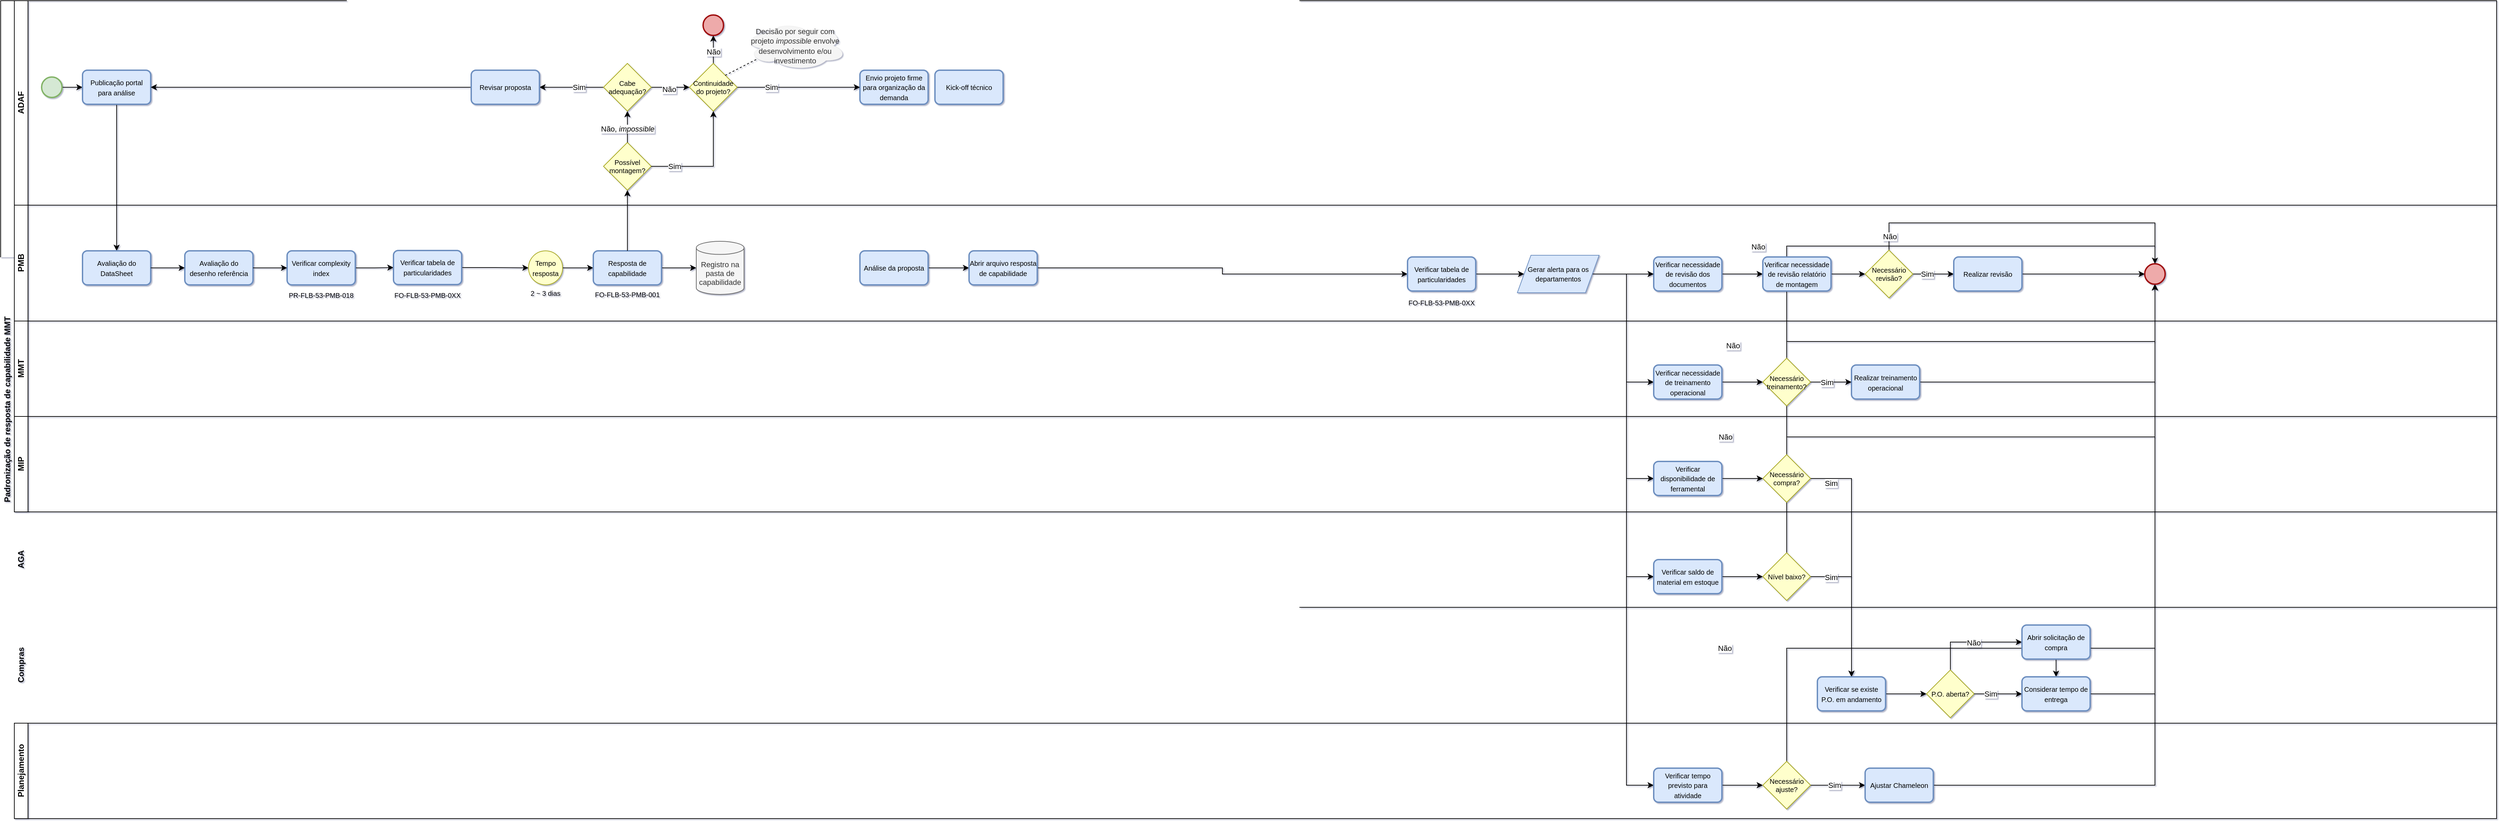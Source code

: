 <mxfile version="20.7.2" type="github">
  <diagram id="IMoWFRzWkRb1YAJqIgc9" name="Page-1">
    <mxGraphModel dx="1387" dy="836" grid="1" gridSize="10" guides="1" tooltips="1" connect="1" arrows="1" fold="1" page="1" pageScale="1" pageWidth="1920" pageHeight="1200" math="0" shadow="1">
      <root>
        <mxCell id="0" />
        <mxCell id="1" parent="0" />
        <mxCell id="REOEvnUnP1cKmhOiyPTP-1" value="&lt;font style=&quot;font-size: 12px;&quot;&gt;Padronização de resposta de capabilidade MMT&lt;/font&gt;" style="swimlane;childLayout=stackLayout;resizeParent=1;resizeParentMax=0;horizontal=0;startSize=20;horizontalStack=0;html=1;rounded=0;fontSize=10;" parent="1" vertex="1">
          <mxGeometry x="60" y="9" width="3660" height="1200" as="geometry">
            <mxRectangle x="110" y="90" width="40" height="60" as="alternateBounds" />
          </mxGeometry>
        </mxCell>
        <mxCell id="v3_SV2aUN1-4RCRF9CUd-7" style="edgeStyle=orthogonalEdgeStyle;rounded=0;orthogonalLoop=1;jettySize=auto;html=1;exitX=0.5;exitY=1;exitDx=0;exitDy=0;fontSize=10;entryX=0.5;entryY=0;entryDx=0;entryDy=0;" parent="REOEvnUnP1cKmhOiyPTP-1" source="REOEvnUnP1cKmhOiyPTP-7" target="Oy1cbulnrsk7dN2Pcbd7-12" edge="1">
          <mxGeometry relative="1" as="geometry">
            <mxPoint x="180" y="120" as="targetPoint" />
          </mxGeometry>
        </mxCell>
        <mxCell id="7S2bCDqArC1DxhJI_XL0-94" style="edgeStyle=orthogonalEdgeStyle;rounded=0;orthogonalLoop=1;jettySize=auto;html=1;exitX=0.5;exitY=1;exitDx=0;exitDy=0;entryX=0.5;entryY=0;entryDx=0;entryDy=0;fontFamily=Helvetica;fontSize=10;fontColor=#000000;" parent="REOEvnUnP1cKmhOiyPTP-1" source="7S2bCDqArC1DxhJI_XL0-85" target="7S2bCDqArC1DxhJI_XL0-90" edge="1">
          <mxGeometry relative="1" as="geometry" />
        </mxCell>
        <mxCell id="7S2bCDqArC1DxhJI_XL0-19" style="edgeStyle=orthogonalEdgeStyle;rounded=0;orthogonalLoop=1;jettySize=auto;html=1;exitX=1;exitY=0.5;exitDx=0;exitDy=0;entryX=0;entryY=0.5;entryDx=0;entryDy=0;" parent="REOEvnUnP1cKmhOiyPTP-1" source="7S2bCDqArC1DxhJI_XL0-79" target="7S2bCDqArC1DxhJI_XL0-9" edge="1">
          <mxGeometry relative="1" as="geometry">
            <mxPoint x="3054" y="212" as="sourcePoint" />
          </mxGeometry>
        </mxCell>
        <mxCell id="7S2bCDqArC1DxhJI_XL0-20" style="edgeStyle=orthogonalEdgeStyle;rounded=0;orthogonalLoop=1;jettySize=auto;html=1;exitX=1;exitY=0.5;exitDx=0;exitDy=0;entryX=0;entryY=0.5;entryDx=0;entryDy=0;" parent="REOEvnUnP1cKmhOiyPTP-1" source="7S2bCDqArC1DxhJI_XL0-79" target="7S2bCDqArC1DxhJI_XL0-10" edge="1">
          <mxGeometry relative="1" as="geometry">
            <mxPoint x="3054" y="212" as="sourcePoint" />
          </mxGeometry>
        </mxCell>
        <mxCell id="7S2bCDqArC1DxhJI_XL0-21" style="edgeStyle=orthogonalEdgeStyle;rounded=0;orthogonalLoop=1;jettySize=auto;html=1;exitX=1;exitY=0.5;exitDx=0;exitDy=0;entryX=0;entryY=0.5;entryDx=0;entryDy=0;" parent="REOEvnUnP1cKmhOiyPTP-1" source="7S2bCDqArC1DxhJI_XL0-79" target="7S2bCDqArC1DxhJI_XL0-11" edge="1">
          <mxGeometry relative="1" as="geometry">
            <mxPoint x="3054" y="212" as="sourcePoint" />
          </mxGeometry>
        </mxCell>
        <mxCell id="7S2bCDqArC1DxhJI_XL0-22" style="edgeStyle=orthogonalEdgeStyle;rounded=0;orthogonalLoop=1;jettySize=auto;html=1;entryX=0;entryY=0.5;entryDx=0;entryDy=0;exitX=1;exitY=0.5;exitDx=0;exitDy=0;" parent="REOEvnUnP1cKmhOiyPTP-1" source="7S2bCDqArC1DxhJI_XL0-79" target="7S2bCDqArC1DxhJI_XL0-12" edge="1">
          <mxGeometry relative="1" as="geometry">
            <mxPoint x="3054" y="212" as="sourcePoint" />
          </mxGeometry>
        </mxCell>
        <mxCell id="v3_SV2aUN1-4RCRF9CUd-19" style="edgeStyle=orthogonalEdgeStyle;rounded=0;orthogonalLoop=1;jettySize=auto;html=1;exitX=1;exitY=0.5;exitDx=0;exitDy=0;entryX=0.5;entryY=0;entryDx=0;entryDy=0;fontSize=10;" parent="REOEvnUnP1cKmhOiyPTP-1" source="v3_SV2aUN1-4RCRF9CUd-18" target="3ngB4kAbQusvfdiSP5Xu-24" edge="1">
          <mxGeometry relative="1" as="geometry">
            <mxPoint x="2704" y="525" as="targetPoint" />
          </mxGeometry>
        </mxCell>
        <mxCell id="7S2bCDqArC1DxhJI_XL0-18" value="Sim" style="edgeLabel;html=1;align=center;verticalAlign=middle;resizable=0;points=[];" parent="v3_SV2aUN1-4RCRF9CUd-19" vertex="1" connectable="0">
          <mxGeometry x="-0.253" y="3" relative="1" as="geometry">
            <mxPoint x="-33" y="-17" as="offset" />
          </mxGeometry>
        </mxCell>
        <mxCell id="7S2bCDqArC1DxhJI_XL0-31" style="edgeStyle=orthogonalEdgeStyle;rounded=0;orthogonalLoop=1;jettySize=auto;html=1;exitX=1;exitY=0.5;exitDx=0;exitDy=0;entryX=0.5;entryY=0;entryDx=0;entryDy=0;fontSize=10;" parent="REOEvnUnP1cKmhOiyPTP-1" source="Oy1cbulnrsk7dN2Pcbd7-34" target="3ngB4kAbQusvfdiSP5Xu-24" edge="1">
          <mxGeometry relative="1" as="geometry">
            <mxPoint x="2664" y="535" as="sourcePoint" />
            <mxPoint x="2704" y="415" as="targetPoint" />
          </mxGeometry>
        </mxCell>
        <mxCell id="7S2bCDqArC1DxhJI_XL0-32" value="Sim" style="edgeLabel;html=1;align=center;verticalAlign=middle;resizable=0;points=[];" parent="7S2bCDqArC1DxhJI_XL0-31" vertex="1" connectable="0">
          <mxGeometry x="-0.253" y="3" relative="1" as="geometry">
            <mxPoint x="-33" y="-64" as="offset" />
          </mxGeometry>
        </mxCell>
        <mxCell id="7S2bCDqArC1DxhJI_XL0-47" style="edgeStyle=orthogonalEdgeStyle;rounded=0;orthogonalLoop=1;jettySize=auto;html=1;exitX=1;exitY=0.5;exitDx=0;exitDy=0;entryX=0.5;entryY=1;entryDx=0;entryDy=0;entryPerimeter=0;fontFamily=Helvetica;fontSize=11;fontColor=#000000;" parent="REOEvnUnP1cKmhOiyPTP-1" source="7S2bCDqArC1DxhJI_XL0-45" target="v3_SV2aUN1-4RCRF9CUd-21" edge="1">
          <mxGeometry relative="1" as="geometry" />
        </mxCell>
        <mxCell id="7S2bCDqArC1DxhJI_XL0-49" style="edgeStyle=orthogonalEdgeStyle;rounded=0;orthogonalLoop=1;jettySize=auto;html=1;exitX=0.5;exitY=0;exitDx=0;exitDy=0;entryX=0.5;entryY=1;entryDx=0;entryDy=0;entryPerimeter=0;fontFamily=Helvetica;fontSize=11;fontColor=#000000;" parent="REOEvnUnP1cKmhOiyPTP-1" source="Oy1cbulnrsk7dN2Pcbd7-34" target="v3_SV2aUN1-4RCRF9CUd-21" edge="1">
          <mxGeometry relative="1" as="geometry">
            <Array as="points">
              <mxPoint x="2619" y="500" />
              <mxPoint x="3159" y="500" />
            </Array>
          </mxGeometry>
        </mxCell>
        <mxCell id="7S2bCDqArC1DxhJI_XL0-57" value="Não" style="edgeLabel;html=1;align=center;verticalAlign=middle;resizable=0;points=[];fontSize=11;fontFamily=Helvetica;fontColor=#000000;" parent="7S2bCDqArC1DxhJI_XL0-49" vertex="1" connectable="0">
          <mxGeometry x="-0.602" y="-3" relative="1" as="geometry">
            <mxPoint x="-82" y="-3" as="offset" />
          </mxGeometry>
        </mxCell>
        <mxCell id="7S2bCDqArC1DxhJI_XL0-55" style="edgeStyle=orthogonalEdgeStyle;rounded=0;orthogonalLoop=1;jettySize=auto;html=1;exitX=0.5;exitY=0;exitDx=0;exitDy=0;entryX=0.5;entryY=1;entryDx=0;entryDy=0;entryPerimeter=0;fontFamily=Helvetica;fontSize=11;fontColor=#000000;" parent="REOEvnUnP1cKmhOiyPTP-1" source="7S2bCDqArC1DxhJI_XL0-50" target="v3_SV2aUN1-4RCRF9CUd-21" edge="1">
          <mxGeometry relative="1" as="geometry">
            <Array as="points">
              <mxPoint x="2619" y="360" />
              <mxPoint x="3159" y="360" />
            </Array>
          </mxGeometry>
        </mxCell>
        <mxCell id="7S2bCDqArC1DxhJI_XL0-58" value="Não" style="edgeLabel;html=1;align=center;verticalAlign=middle;resizable=0;points=[];fontSize=11;fontFamily=Helvetica;fontColor=#000000;" parent="7S2bCDqArC1DxhJI_XL0-55" vertex="1" connectable="0">
          <mxGeometry x="-0.233" y="-1" relative="1" as="geometry">
            <mxPoint x="-169" as="offset" />
          </mxGeometry>
        </mxCell>
        <mxCell id="7S2bCDqArC1DxhJI_XL0-56" style="edgeStyle=orthogonalEdgeStyle;rounded=0;orthogonalLoop=1;jettySize=auto;html=1;exitX=1;exitY=0.5;exitDx=0;exitDy=0;entryX=0.5;entryY=1;entryDx=0;entryDy=0;entryPerimeter=0;fontFamily=Helvetica;fontSize=11;fontColor=#000000;" parent="REOEvnUnP1cKmhOiyPTP-1" source="7S2bCDqArC1DxhJI_XL0-51" target="v3_SV2aUN1-4RCRF9CUd-21" edge="1">
          <mxGeometry relative="1" as="geometry" />
        </mxCell>
        <mxCell id="7S2bCDqArC1DxhJI_XL0-66" style="edgeStyle=orthogonalEdgeStyle;rounded=0;orthogonalLoop=1;jettySize=auto;html=1;exitX=0.5;exitY=0;exitDx=0;exitDy=0;entryX=0.5;entryY=1;entryDx=0;entryDy=0;entryPerimeter=0;fontFamily=Helvetica;fontSize=11;fontColor=#000000;" parent="REOEvnUnP1cKmhOiyPTP-1" source="v3_SV2aUN1-4RCRF9CUd-18" target="v3_SV2aUN1-4RCRF9CUd-21" edge="1">
          <mxGeometry relative="1" as="geometry">
            <Array as="points">
              <mxPoint x="2619" y="640" />
              <mxPoint x="3159" y="640" />
            </Array>
          </mxGeometry>
        </mxCell>
        <mxCell id="7S2bCDqArC1DxhJI_XL0-67" value="Não" style="edgeLabel;html=1;align=center;verticalAlign=middle;resizable=0;points=[];fontSize=11;fontFamily=Helvetica;fontColor=#000000;" parent="7S2bCDqArC1DxhJI_XL0-66" vertex="1" connectable="0">
          <mxGeometry x="-0.519" y="-2" relative="1" as="geometry">
            <mxPoint x="-145" y="-2" as="offset" />
          </mxGeometry>
        </mxCell>
        <mxCell id="7S2bCDqArC1DxhJI_XL0-75" style="edgeStyle=orthogonalEdgeStyle;rounded=0;orthogonalLoop=1;jettySize=auto;html=1;exitX=1;exitY=0.5;exitDx=0;exitDy=0;entryX=0.5;entryY=1;entryDx=0;entryDy=0;entryPerimeter=0;fontFamily=Helvetica;fontSize=11;fontColor=#000000;" parent="REOEvnUnP1cKmhOiyPTP-1" source="7S2bCDqArC1DxhJI_XL0-72" target="v3_SV2aUN1-4RCRF9CUd-21" edge="1">
          <mxGeometry relative="1" as="geometry" />
        </mxCell>
        <mxCell id="7S2bCDqArC1DxhJI_XL0-77" style="edgeStyle=orthogonalEdgeStyle;rounded=0;orthogonalLoop=1;jettySize=auto;html=1;exitX=0.5;exitY=0;exitDx=0;exitDy=0;entryX=0.5;entryY=1;entryDx=0;entryDy=0;entryPerimeter=0;fontFamily=Helvetica;fontSize=11;fontColor=#000000;" parent="REOEvnUnP1cKmhOiyPTP-1" source="7S2bCDqArC1DxhJI_XL0-71" target="v3_SV2aUN1-4RCRF9CUd-21" edge="1">
          <mxGeometry relative="1" as="geometry">
            <Array as="points">
              <mxPoint x="2619" y="950" />
              <mxPoint x="3159" y="950" />
            </Array>
          </mxGeometry>
        </mxCell>
        <mxCell id="7S2bCDqArC1DxhJI_XL0-78" value="Não" style="edgeLabel;html=1;align=center;verticalAlign=middle;resizable=0;points=[];fontSize=11;fontFamily=Helvetica;fontColor=#000000;" parent="7S2bCDqArC1DxhJI_XL0-77" vertex="1" connectable="0">
          <mxGeometry x="-0.607" relative="1" as="geometry">
            <mxPoint x="-169" as="offset" />
          </mxGeometry>
        </mxCell>
        <mxCell id="REOEvnUnP1cKmhOiyPTP-2" value="ADAF" style="swimlane;startSize=20;horizontal=0;html=1;rounded=0;" parent="REOEvnUnP1cKmhOiyPTP-1" vertex="1">
          <mxGeometry x="20" width="3640" height="300" as="geometry">
            <mxRectangle x="20" width="650" height="30" as="alternateBounds" />
          </mxGeometry>
        </mxCell>
        <mxCell id="REOEvnUnP1cKmhOiyPTP-8" style="edgeStyle=orthogonalEdgeStyle;rounded=0;orthogonalLoop=1;jettySize=auto;html=1;exitX=1;exitY=0.5;exitDx=0;exitDy=0;exitPerimeter=0;entryX=0;entryY=0.5;entryDx=0;entryDy=0;" parent="REOEvnUnP1cKmhOiyPTP-2" source="REOEvnUnP1cKmhOiyPTP-5" target="REOEvnUnP1cKmhOiyPTP-7" edge="1">
          <mxGeometry relative="1" as="geometry" />
        </mxCell>
        <mxCell id="REOEvnUnP1cKmhOiyPTP-5" value="" style="strokeWidth=2;html=1;shape=mxgraph.flowchart.start_2;whiteSpace=wrap;fillColor=#d5e8d4;strokeColor=#82b366;" parent="REOEvnUnP1cKmhOiyPTP-2" vertex="1">
          <mxGeometry x="40" y="112" width="30" height="30" as="geometry" />
        </mxCell>
        <mxCell id="REOEvnUnP1cKmhOiyPTP-7" value="&lt;span style=&quot;font-size: 10px;&quot;&gt;Publicação portal para análise&lt;br&gt;&lt;/span&gt;" style="rounded=1;whiteSpace=wrap;html=1;absoluteArcSize=1;arcSize=14;strokeWidth=2;fillColor=#dae8fc;strokeColor=#6c8ebf;" parent="REOEvnUnP1cKmhOiyPTP-2" vertex="1">
          <mxGeometry x="100" y="102" width="100" height="50" as="geometry" />
        </mxCell>
        <mxCell id="7S2bCDqArC1DxhJI_XL0-85" value="&lt;span style=&quot;font-size: 10px;&quot;&gt;Envio projeto firme para organização da demanda&lt;/span&gt;" style="rounded=1;whiteSpace=wrap;html=1;absoluteArcSize=1;arcSize=14;strokeWidth=2;fillColor=#dae8fc;strokeColor=#6c8ebf;" parent="REOEvnUnP1cKmhOiyPTP-2" vertex="1">
          <mxGeometry x="1240" y="102" width="100" height="50" as="geometry" />
        </mxCell>
        <mxCell id="7S2bCDqArC1DxhJI_XL0-88" style="edgeStyle=orthogonalEdgeStyle;rounded=0;orthogonalLoop=1;jettySize=auto;html=1;exitX=1;exitY=0.5;exitDx=0;exitDy=0;entryX=0;entryY=0.5;entryDx=0;entryDy=0;fontFamily=Helvetica;fontSize=11;fontColor=#000000;startArrow=none;" parent="REOEvnUnP1cKmhOiyPTP-2" source="7S2bCDqArC1DxhJI_XL0-104" target="7S2bCDqArC1DxhJI_XL0-85" edge="1">
          <mxGeometry relative="1" as="geometry">
            <mxPoint x="1654" y="150" as="sourcePoint" />
          </mxGeometry>
        </mxCell>
        <mxCell id="7S2bCDqArC1DxhJI_XL0-108" value="Sim" style="edgeLabel;html=1;align=center;verticalAlign=middle;resizable=0;points=[];fontSize=11;fontFamily=Helvetica;fontColor=#000000;" parent="7S2bCDqArC1DxhJI_XL0-88" vertex="1" connectable="0">
          <mxGeometry x="-0.11" y="-4" relative="1" as="geometry">
            <mxPoint x="-30" y="-4" as="offset" />
          </mxGeometry>
        </mxCell>
        <mxCell id="d9HaHP7tqBKfooOxbFVG-17" style="edgeStyle=orthogonalEdgeStyle;rounded=0;orthogonalLoop=1;jettySize=auto;html=1;exitX=0.5;exitY=0;exitDx=0;exitDy=0;entryX=0.5;entryY=1;entryDx=0;entryDy=0;entryPerimeter=0;" edge="1" parent="REOEvnUnP1cKmhOiyPTP-2" source="7S2bCDqArC1DxhJI_XL0-104" target="7S2bCDqArC1DxhJI_XL0-95">
          <mxGeometry relative="1" as="geometry" />
        </mxCell>
        <mxCell id="d9HaHP7tqBKfooOxbFVG-18" value="Não" style="edgeLabel;html=1;align=center;verticalAlign=middle;resizable=0;points=[];" vertex="1" connectable="0" parent="d9HaHP7tqBKfooOxbFVG-17">
          <mxGeometry x="0.249" y="-1" relative="1" as="geometry">
            <mxPoint x="-1" y="8" as="offset" />
          </mxGeometry>
        </mxCell>
        <mxCell id="7S2bCDqArC1DxhJI_XL0-104" value="Continuidade do projeto?" style="rhombus;whiteSpace=wrap;html=1;strokeColor=#a6a61d;fontSize=10;fillColor=#ffffcc;" parent="REOEvnUnP1cKmhOiyPTP-2" vertex="1">
          <mxGeometry x="990" y="92" width="70" height="70" as="geometry" />
        </mxCell>
        <mxCell id="v3_SV2aUN1-4RCRF9CUd-10" value="Possível montagem?" style="rhombus;whiteSpace=wrap;html=1;strokeColor=#a6a61d;fontSize=10;fillColor=#ffffcc;" parent="REOEvnUnP1cKmhOiyPTP-2" vertex="1">
          <mxGeometry x="864" y="208" width="70" height="70" as="geometry" />
        </mxCell>
        <mxCell id="7S2bCDqArC1DxhJI_XL0-83" style="edgeStyle=orthogonalEdgeStyle;rounded=0;orthogonalLoop=1;jettySize=auto;html=1;exitX=1;exitY=0.5;exitDx=0;exitDy=0;fontFamily=Helvetica;fontSize=11;fontColor=#000000;entryX=0.5;entryY=1;entryDx=0;entryDy=0;" parent="REOEvnUnP1cKmhOiyPTP-2" source="v3_SV2aUN1-4RCRF9CUd-10" target="7S2bCDqArC1DxhJI_XL0-104" edge="1">
          <mxGeometry relative="1" as="geometry">
            <mxPoint x="1100" y="273" as="targetPoint" />
          </mxGeometry>
        </mxCell>
        <mxCell id="d9HaHP7tqBKfooOxbFVG-7" value="Sim" style="edgeLabel;html=1;align=center;verticalAlign=middle;resizable=0;points=[];" vertex="1" connectable="0" parent="7S2bCDqArC1DxhJI_XL0-83">
          <mxGeometry x="-0.175" y="-1" relative="1" as="geometry">
            <mxPoint x="-37" y="-1" as="offset" />
          </mxGeometry>
        </mxCell>
        <mxCell id="7S2bCDqArC1DxhJI_XL0-95" value="" style="strokeWidth=2;html=1;shape=mxgraph.flowchart.start_2;whiteSpace=wrap;fillColor=#eeaaaa;strokeColor=#9f0d0d;" parent="REOEvnUnP1cKmhOiyPTP-2" vertex="1">
          <mxGeometry x="1010" y="21" width="30" height="30" as="geometry" />
        </mxCell>
        <mxCell id="7S2bCDqArC1DxhJI_XL0-96" style="edgeStyle=orthogonalEdgeStyle;rounded=0;orthogonalLoop=1;jettySize=auto;html=1;exitX=0.5;exitY=0;exitDx=0;exitDy=0;fontFamily=Helvetica;fontSize=10;fontColor=#000000;entryX=0.5;entryY=1;entryDx=0;entryDy=0;" parent="REOEvnUnP1cKmhOiyPTP-2" source="v3_SV2aUN1-4RCRF9CUd-10" target="d9HaHP7tqBKfooOxbFVG-8" edge="1">
          <mxGeometry relative="1" as="geometry">
            <mxPoint x="1069" y="387.97" as="sourcePoint" />
            <mxPoint x="950" y="183" as="targetPoint" />
          </mxGeometry>
        </mxCell>
        <mxCell id="7S2bCDqArC1DxhJI_XL0-97" value="&lt;span style=&quot;font-size: 11px;&quot;&gt;Não,&amp;nbsp;&lt;/span&gt;&lt;i style=&quot;border-color: var(--border-color); font-size: 11px;&quot;&gt;impossible&lt;/i&gt;" style="edgeLabel;html=1;align=center;verticalAlign=middle;resizable=0;points=[];fontSize=10;fontFamily=Helvetica;fontColor=#000000;" parent="7S2bCDqArC1DxhJI_XL0-96" vertex="1" connectable="0">
          <mxGeometry x="0.13" relative="1" as="geometry">
            <mxPoint y="6" as="offset" />
          </mxGeometry>
        </mxCell>
        <mxCell id="d9HaHP7tqBKfooOxbFVG-10" style="edgeStyle=orthogonalEdgeStyle;rounded=0;orthogonalLoop=1;jettySize=auto;html=1;exitX=0;exitY=0.5;exitDx=0;exitDy=0;entryX=1;entryY=0.5;entryDx=0;entryDy=0;" edge="1" parent="REOEvnUnP1cKmhOiyPTP-2" source="d9HaHP7tqBKfooOxbFVG-8" target="d9HaHP7tqBKfooOxbFVG-14">
          <mxGeometry relative="1" as="geometry">
            <mxPoint x="450" y="121" as="targetPoint" />
          </mxGeometry>
        </mxCell>
        <mxCell id="d9HaHP7tqBKfooOxbFVG-11" value="Sim" style="edgeLabel;html=1;align=center;verticalAlign=middle;resizable=0;points=[];" vertex="1" connectable="0" parent="d9HaHP7tqBKfooOxbFVG-10">
          <mxGeometry x="-0.216" y="-1" relative="1" as="geometry">
            <mxPoint x="1" y="1" as="offset" />
          </mxGeometry>
        </mxCell>
        <mxCell id="d9HaHP7tqBKfooOxbFVG-12" style="edgeStyle=orthogonalEdgeStyle;rounded=0;orthogonalLoop=1;jettySize=auto;html=1;exitX=1;exitY=0.5;exitDx=0;exitDy=0;entryX=0;entryY=0.5;entryDx=0;entryDy=0;" edge="1" parent="REOEvnUnP1cKmhOiyPTP-2" source="d9HaHP7tqBKfooOxbFVG-8" target="7S2bCDqArC1DxhJI_XL0-104">
          <mxGeometry relative="1" as="geometry" />
        </mxCell>
        <mxCell id="d9HaHP7tqBKfooOxbFVG-13" value="Não" style="edgeLabel;html=1;align=center;verticalAlign=middle;resizable=0;points=[];" vertex="1" connectable="0" parent="d9HaHP7tqBKfooOxbFVG-12">
          <mxGeometry x="0.183" y="-2" relative="1" as="geometry">
            <mxPoint x="-7" y="1" as="offset" />
          </mxGeometry>
        </mxCell>
        <mxCell id="d9HaHP7tqBKfooOxbFVG-8" value="Cabe adequação?" style="rhombus;whiteSpace=wrap;html=1;strokeColor=#a6a61d;fontSize=10;fillColor=#ffffcc;" vertex="1" parent="REOEvnUnP1cKmhOiyPTP-2">
          <mxGeometry x="864" y="92" width="70" height="70" as="geometry" />
        </mxCell>
        <mxCell id="d9HaHP7tqBKfooOxbFVG-16" style="edgeStyle=orthogonalEdgeStyle;rounded=0;orthogonalLoop=1;jettySize=auto;html=1;exitX=0;exitY=0.5;exitDx=0;exitDy=0;entryX=1;entryY=0.5;entryDx=0;entryDy=0;" edge="1" parent="REOEvnUnP1cKmhOiyPTP-2" source="d9HaHP7tqBKfooOxbFVG-14" target="REOEvnUnP1cKmhOiyPTP-7">
          <mxGeometry relative="1" as="geometry" />
        </mxCell>
        <mxCell id="d9HaHP7tqBKfooOxbFVG-14" value="&lt;span style=&quot;font-size: 10px;&quot;&gt;Revisar proposta&lt;br&gt;&lt;/span&gt;" style="rounded=1;whiteSpace=wrap;html=1;absoluteArcSize=1;arcSize=14;strokeWidth=2;fillColor=#dae8fc;strokeColor=#6c8ebf;" vertex="1" parent="REOEvnUnP1cKmhOiyPTP-2">
          <mxGeometry x="670" y="102" width="100" height="50" as="geometry" />
        </mxCell>
        <mxCell id="d9HaHP7tqBKfooOxbFVG-19" value="&lt;font style=&quot;font-size: 11px;&quot;&gt;Decisão por seguir com projeto &lt;i&gt;impossible &lt;/i&gt;envolve desenvolvimento e/ou investimento&lt;/font&gt;" style="ellipse;shape=cloud;whiteSpace=wrap;html=1;fillColor=#f5f5f5;fontColor=#333333;strokeColor=#666666;shadow=0;strokeWidth=0;" vertex="1" parent="REOEvnUnP1cKmhOiyPTP-2">
          <mxGeometry x="1070" y="30" width="150" height="72" as="geometry" />
        </mxCell>
        <mxCell id="d9HaHP7tqBKfooOxbFVG-21" value="" style="endArrow=none;dashed=1;html=1;rounded=0;fontSize=11;exitX=1;exitY=0;exitDx=0;exitDy=0;entryX=0.13;entryY=0.77;entryDx=0;entryDy=0;entryPerimeter=0;" edge="1" parent="REOEvnUnP1cKmhOiyPTP-2" source="7S2bCDqArC1DxhJI_XL0-104" target="d9HaHP7tqBKfooOxbFVG-19">
          <mxGeometry width="50" height="50" relative="1" as="geometry">
            <mxPoint x="1230" y="241" as="sourcePoint" />
            <mxPoint x="1280" y="191" as="targetPoint" />
          </mxGeometry>
        </mxCell>
        <mxCell id="d9HaHP7tqBKfooOxbFVG-31" value="&lt;span style=&quot;font-size: 10px;&quot;&gt;Kick-off técnico&lt;/span&gt;" style="rounded=1;whiteSpace=wrap;html=1;absoluteArcSize=1;arcSize=14;strokeWidth=2;fillColor=#dae8fc;strokeColor=#6c8ebf;" vertex="1" parent="REOEvnUnP1cKmhOiyPTP-2">
          <mxGeometry x="1350" y="102" width="100" height="50" as="geometry" />
        </mxCell>
        <mxCell id="REOEvnUnP1cKmhOiyPTP-3" value="PMB" style="swimlane;startSize=20;horizontal=0;html=1;rounded=0;" parent="REOEvnUnP1cKmhOiyPTP-1" vertex="1">
          <mxGeometry x="20" y="300" width="3640" height="170" as="geometry">
            <mxRectangle x="20" y="80" width="880" height="30" as="alternateBounds" />
          </mxGeometry>
        </mxCell>
        <mxCell id="Oy1cbulnrsk7dN2Pcbd7-7" style="edgeStyle=orthogonalEdgeStyle;rounded=0;orthogonalLoop=1;jettySize=auto;html=1;exitX=1;exitY=0.5;exitDx=0;exitDy=0;entryX=0;entryY=0.5;entryDx=0;entryDy=0;" parent="REOEvnUnP1cKmhOiyPTP-3" source="7S2bCDqArC1DxhJI_XL0-13" target="7S2bCDqArC1DxhJI_XL0-14" edge="1">
          <mxGeometry relative="1" as="geometry">
            <mxPoint x="2513" y="101" as="sourcePoint" />
            <mxPoint x="2584" y="101" as="targetPoint" />
          </mxGeometry>
        </mxCell>
        <mxCell id="v3_SV2aUN1-4RCRF9CUd-21" value="" style="strokeWidth=2;html=1;shape=mxgraph.flowchart.start_2;whiteSpace=wrap;fillColor=#eeaaaa;strokeColor=#9f0d0d;" parent="REOEvnUnP1cKmhOiyPTP-3" vertex="1">
          <mxGeometry x="3124" y="86" width="30" height="30" as="geometry" />
        </mxCell>
        <mxCell id="7S2bCDqArC1DxhJI_XL0-102" style="edgeStyle=orthogonalEdgeStyle;rounded=0;orthogonalLoop=1;jettySize=auto;html=1;exitX=1;exitY=0.5;exitDx=0;exitDy=0;entryX=0;entryY=0.5;entryDx=0;entryDy=0;fontFamily=Helvetica;fontSize=11;fontColor=#000000;startArrow=none;" parent="REOEvnUnP1cKmhOiyPTP-3" source="d9HaHP7tqBKfooOxbFVG-1" target="v3_SV2aUN1-4RCRF9CUd-1" edge="1">
          <mxGeometry relative="1" as="geometry">
            <mxPoint x="560" y="91.97" as="targetPoint" />
          </mxGeometry>
        </mxCell>
        <mxCell id="d9HaHP7tqBKfooOxbFVG-5" value="" style="edgeStyle=orthogonalEdgeStyle;rounded=0;orthogonalLoop=1;jettySize=auto;html=1;" edge="1" parent="REOEvnUnP1cKmhOiyPTP-3" source="Oy1cbulnrsk7dN2Pcbd7-8" target="d9HaHP7tqBKfooOxbFVG-1">
          <mxGeometry relative="1" as="geometry" />
        </mxCell>
        <mxCell id="Oy1cbulnrsk7dN2Pcbd7-8" value="&lt;font style=&quot;font-size: 10px;&quot;&gt;Verificar complexity index&lt;/font&gt;" style="rounded=1;whiteSpace=wrap;html=1;absoluteArcSize=1;arcSize=14;strokeWidth=2;fillColor=#dae8fc;strokeColor=#6c8ebf;" parent="REOEvnUnP1cKmhOiyPTP-3" vertex="1">
          <mxGeometry x="400" y="66.97" width="100" height="50" as="geometry" />
        </mxCell>
        <mxCell id="Oy1cbulnrsk7dN2Pcbd7-12" value="&lt;span style=&quot;font-size: 10px;&quot;&gt;Avaliação do DataSheet&lt;/span&gt;" style="rounded=1;whiteSpace=wrap;html=1;absoluteArcSize=1;arcSize=14;strokeWidth=2;fillColor=#dae8fc;strokeColor=#6c8ebf;" parent="REOEvnUnP1cKmhOiyPTP-3" vertex="1">
          <mxGeometry x="100" y="66.97" width="100" height="50" as="geometry" />
        </mxCell>
        <mxCell id="Oy1cbulnrsk7dN2Pcbd7-19" style="edgeStyle=orthogonalEdgeStyle;rounded=0;orthogonalLoop=1;jettySize=auto;html=1;exitX=1;exitY=0.5;exitDx=0;exitDy=0;entryX=0;entryY=0.5;entryDx=0;entryDy=0;" parent="REOEvnUnP1cKmhOiyPTP-3" source="v3_SV2aUN1-4RCRF9CUd-1" target="REOEvnUnP1cKmhOiyPTP-9" edge="1">
          <mxGeometry relative="1" as="geometry" />
        </mxCell>
        <mxCell id="v3_SV2aUN1-4RCRF9CUd-1" value="&lt;font style=&quot;font-size: 10px;&quot;&gt;Tempo resposta&lt;/font&gt;" style="ellipse;whiteSpace=wrap;html=1;aspect=fixed;fillColor=#ffffcc;strokeColor=#a6a61d;" parent="REOEvnUnP1cKmhOiyPTP-3" vertex="1">
          <mxGeometry x="754" y="66.97" width="50" height="50" as="geometry" />
        </mxCell>
        <mxCell id="d9HaHP7tqBKfooOxbFVG-26" style="edgeStyle=orthogonalEdgeStyle;rounded=0;orthogonalLoop=1;jettySize=auto;html=1;exitX=1;exitY=0.5;exitDx=0;exitDy=0;entryX=0;entryY=0.5;entryDx=0;entryDy=0;entryPerimeter=0;fontSize=11;" edge="1" parent="REOEvnUnP1cKmhOiyPTP-3" source="REOEvnUnP1cKmhOiyPTP-9" target="d9HaHP7tqBKfooOxbFVG-25">
          <mxGeometry relative="1" as="geometry" />
        </mxCell>
        <mxCell id="REOEvnUnP1cKmhOiyPTP-9" value="&lt;font style=&quot;font-size: 10px;&quot;&gt;Resposta de capabilidade&lt;/font&gt;" style="rounded=1;whiteSpace=wrap;html=1;absoluteArcSize=1;arcSize=14;strokeWidth=2;fillColor=#dae8fc;strokeColor=#6c8ebf;" parent="REOEvnUnP1cKmhOiyPTP-3" vertex="1">
          <mxGeometry x="849" y="66.97" width="100" height="50" as="geometry" />
        </mxCell>
        <mxCell id="Oy1cbulnrsk7dN2Pcbd7-26" value="PR-FLB-53-PMB-018" style="text;html=1;strokeColor=none;fillColor=none;align=center;verticalAlign=middle;whiteSpace=wrap;rounded=0;fontSize=10;" parent="REOEvnUnP1cKmhOiyPTP-3" vertex="1">
          <mxGeometry x="400" y="116.97" width="100" height="30" as="geometry" />
        </mxCell>
        <mxCell id="Oy1cbulnrsk7dN2Pcbd7-2" value="2 ~ 3 dias" style="text;html=1;strokeColor=none;fillColor=none;align=center;verticalAlign=middle;whiteSpace=wrap;rounded=0;fontSize=10;" parent="REOEvnUnP1cKmhOiyPTP-3" vertex="1">
          <mxGeometry x="749" y="113.97" width="60" height="30" as="geometry" />
        </mxCell>
        <mxCell id="Oy1cbulnrsk7dN2Pcbd7-16" value="FO-FLB-53-PMB-001" style="text;html=1;strokeColor=none;fillColor=none;align=center;verticalAlign=middle;whiteSpace=wrap;rounded=0;fontSize=10;" parent="REOEvnUnP1cKmhOiyPTP-3" vertex="1">
          <mxGeometry x="849" y="116.47" width="100" height="30" as="geometry" />
        </mxCell>
        <mxCell id="7S2bCDqArC1DxhJI_XL0-13" value="&lt;span style=&quot;font-size: 10px;&quot;&gt;Verificar necessidade de revisão dos documentos&lt;/span&gt;" style="rounded=1;whiteSpace=wrap;html=1;absoluteArcSize=1;arcSize=14;strokeWidth=2;fillColor=#dae8fc;strokeColor=#6c8ebf;" parent="REOEvnUnP1cKmhOiyPTP-3" vertex="1">
          <mxGeometry x="2404" y="76" width="100" height="50" as="geometry" />
        </mxCell>
        <mxCell id="7S2bCDqArC1DxhJI_XL0-61" style="edgeStyle=orthogonalEdgeStyle;rounded=0;orthogonalLoop=1;jettySize=auto;html=1;exitX=1;exitY=0.5;exitDx=0;exitDy=0;entryX=0;entryY=0.5;entryDx=0;entryDy=0;fontFamily=Helvetica;fontSize=11;fontColor=#000000;" parent="REOEvnUnP1cKmhOiyPTP-3" source="7S2bCDqArC1DxhJI_XL0-14" target="7S2bCDqArC1DxhJI_XL0-59" edge="1">
          <mxGeometry relative="1" as="geometry" />
        </mxCell>
        <mxCell id="7S2bCDqArC1DxhJI_XL0-14" value="&lt;span style=&quot;font-size: 10px;&quot;&gt;Verificar necessidade de revisão relatório de montagem&lt;/span&gt;" style="rounded=1;whiteSpace=wrap;html=1;absoluteArcSize=1;arcSize=14;strokeWidth=2;fillColor=#dae8fc;strokeColor=#6c8ebf;" parent="REOEvnUnP1cKmhOiyPTP-3" vertex="1">
          <mxGeometry x="2564" y="76" width="100" height="50" as="geometry" />
        </mxCell>
        <mxCell id="v3_SV2aUN1-4RCRF9CUd-9" style="edgeStyle=orthogonalEdgeStyle;rounded=0;orthogonalLoop=1;jettySize=auto;html=1;entryX=0;entryY=0.5;entryDx=0;entryDy=0;fontSize=10;startArrow=none;exitX=1;exitY=0.5;exitDx=0;exitDy=0;" parent="REOEvnUnP1cKmhOiyPTP-3" source="7S2bCDqArC1DxhJI_XL0-79" target="7S2bCDqArC1DxhJI_XL0-13" edge="1">
          <mxGeometry relative="1" as="geometry">
            <mxPoint x="3034" y="112" as="sourcePoint" />
            <mxPoint x="3153" y="112" as="targetPoint" />
          </mxGeometry>
        </mxCell>
        <mxCell id="7S2bCDqArC1DxhJI_XL0-62" style="edgeStyle=orthogonalEdgeStyle;rounded=0;orthogonalLoop=1;jettySize=auto;html=1;exitX=1;exitY=0.5;exitDx=0;exitDy=0;entryX=0;entryY=0.5;entryDx=0;entryDy=0;fontFamily=Helvetica;fontSize=11;fontColor=#000000;" parent="REOEvnUnP1cKmhOiyPTP-3" source="7S2bCDqArC1DxhJI_XL0-59" target="7S2bCDqArC1DxhJI_XL0-60" edge="1">
          <mxGeometry relative="1" as="geometry" />
        </mxCell>
        <mxCell id="7S2bCDqArC1DxhJI_XL0-63" value="Sim" style="edgeLabel;html=1;align=center;verticalAlign=middle;resizable=0;points=[];fontSize=11;fontFamily=Helvetica;fontColor=#000000;" parent="7S2bCDqArC1DxhJI_XL0-62" vertex="1" connectable="0">
          <mxGeometry x="-0.293" relative="1" as="geometry">
            <mxPoint as="offset" />
          </mxGeometry>
        </mxCell>
        <mxCell id="7S2bCDqArC1DxhJI_XL0-64" style="edgeStyle=orthogonalEdgeStyle;rounded=0;orthogonalLoop=1;jettySize=auto;html=1;exitX=0.5;exitY=0;exitDx=0;exitDy=0;entryX=0.5;entryY=0;entryDx=0;entryDy=0;entryPerimeter=0;fontFamily=Helvetica;fontSize=11;fontColor=#000000;" parent="REOEvnUnP1cKmhOiyPTP-3" source="7S2bCDqArC1DxhJI_XL0-59" target="v3_SV2aUN1-4RCRF9CUd-21" edge="1">
          <mxGeometry relative="1" as="geometry">
            <Array as="points">
              <mxPoint x="2749" y="26" />
              <mxPoint x="3139" y="26" />
            </Array>
          </mxGeometry>
        </mxCell>
        <mxCell id="7S2bCDqArC1DxhJI_XL0-65" value="Não" style="edgeLabel;html=1;align=center;verticalAlign=middle;resizable=0;points=[];fontSize=11;fontFamily=Helvetica;fontColor=#000000;" parent="7S2bCDqArC1DxhJI_XL0-64" vertex="1" connectable="0">
          <mxGeometry x="-0.48" y="1" relative="1" as="geometry">
            <mxPoint x="-87" y="21" as="offset" />
          </mxGeometry>
        </mxCell>
        <mxCell id="7S2bCDqArC1DxhJI_XL0-59" value="Necessário revisão?" style="rhombus;whiteSpace=wrap;html=1;strokeColor=#a6a61d;fontSize=10;fillColor=#ffffcc;" parent="REOEvnUnP1cKmhOiyPTP-3" vertex="1">
          <mxGeometry x="2714" y="66" width="70" height="70" as="geometry" />
        </mxCell>
        <mxCell id="7S2bCDqArC1DxhJI_XL0-70" style="edgeStyle=orthogonalEdgeStyle;rounded=0;orthogonalLoop=1;jettySize=auto;html=1;exitX=1;exitY=0.5;exitDx=0;exitDy=0;entryX=0;entryY=0.5;entryDx=0;entryDy=0;entryPerimeter=0;fontFamily=Helvetica;fontSize=11;fontColor=#000000;" parent="REOEvnUnP1cKmhOiyPTP-3" source="7S2bCDqArC1DxhJI_XL0-60" target="v3_SV2aUN1-4RCRF9CUd-21" edge="1">
          <mxGeometry relative="1" as="geometry" />
        </mxCell>
        <mxCell id="7S2bCDqArC1DxhJI_XL0-60" value="&lt;span style=&quot;font-size: 10px;&quot;&gt;Realizar revisão&lt;/span&gt;" style="rounded=1;whiteSpace=wrap;html=1;absoluteArcSize=1;arcSize=14;strokeWidth=2;fillColor=#dae8fc;strokeColor=#6c8ebf;" parent="REOEvnUnP1cKmhOiyPTP-3" vertex="1">
          <mxGeometry x="2844" y="76" width="100" height="50" as="geometry" />
        </mxCell>
        <mxCell id="7S2bCDqArC1DxhJI_XL0-79" value="&lt;span style=&quot;font-size: 10px;&quot;&gt;Gerar alerta para os departamentos&lt;/span&gt;" style="shape=parallelogram;perimeter=parallelogramPerimeter;whiteSpace=wrap;html=1;fixedSize=1;labelBackgroundColor=none;strokeColor=#6C8EBF;strokeWidth=1;fontFamily=Helvetica;fontSize=11;fontColor=#000000;fillColor=#DAE8FC;" parent="REOEvnUnP1cKmhOiyPTP-3" vertex="1">
          <mxGeometry x="2204" y="73.47" width="120" height="55" as="geometry" />
        </mxCell>
        <mxCell id="7S2bCDqArC1DxhJI_XL0-93" style="edgeStyle=orthogonalEdgeStyle;rounded=0;orthogonalLoop=1;jettySize=auto;html=1;exitX=1;exitY=0.5;exitDx=0;exitDy=0;entryX=0;entryY=0.5;entryDx=0;entryDy=0;fontFamily=Helvetica;fontSize=10;fontColor=#000000;startArrow=none;" parent="REOEvnUnP1cKmhOiyPTP-3" source="d9HaHP7tqBKfooOxbFVG-27" target="7S2bCDqArC1DxhJI_XL0-91" edge="1">
          <mxGeometry relative="1" as="geometry" />
        </mxCell>
        <mxCell id="d9HaHP7tqBKfooOxbFVG-30" value="" style="edgeStyle=orthogonalEdgeStyle;rounded=0;orthogonalLoop=1;jettySize=auto;html=1;fontSize=11;" edge="1" parent="REOEvnUnP1cKmhOiyPTP-3" source="7S2bCDqArC1DxhJI_XL0-90" target="d9HaHP7tqBKfooOxbFVG-27">
          <mxGeometry relative="1" as="geometry" />
        </mxCell>
        <mxCell id="7S2bCDqArC1DxhJI_XL0-90" value="&lt;span style=&quot;font-size: 10px;&quot;&gt;Análise da proposta&lt;/span&gt;" style="rounded=1;whiteSpace=wrap;html=1;absoluteArcSize=1;arcSize=14;strokeWidth=2;fillColor=#dae8fc;strokeColor=#6c8ebf;" parent="REOEvnUnP1cKmhOiyPTP-3" vertex="1">
          <mxGeometry x="1240" y="67" width="100" height="50" as="geometry" />
        </mxCell>
        <mxCell id="7S2bCDqArC1DxhJI_XL0-112" style="edgeStyle=orthogonalEdgeStyle;rounded=0;orthogonalLoop=1;jettySize=auto;html=1;exitX=1;exitY=0.5;exitDx=0;exitDy=0;entryX=0;entryY=0.5;entryDx=0;entryDy=0;fontFamily=Helvetica;fontSize=11;fontColor=#000000;" parent="REOEvnUnP1cKmhOiyPTP-3" source="7S2bCDqArC1DxhJI_XL0-91" target="7S2bCDqArC1DxhJI_XL0-79" edge="1">
          <mxGeometry relative="1" as="geometry" />
        </mxCell>
        <mxCell id="7S2bCDqArC1DxhJI_XL0-91" value="&lt;font style=&quot;font-size: 10px;&quot;&gt;Verificar tabela de particularidades&lt;/font&gt;" style="rounded=1;whiteSpace=wrap;html=1;absoluteArcSize=1;arcSize=14;strokeWidth=2;fillColor=#dae8fc;strokeColor=#6c8ebf;" parent="REOEvnUnP1cKmhOiyPTP-3" vertex="1">
          <mxGeometry x="2043" y="75.97" width="100" height="50" as="geometry" />
        </mxCell>
        <mxCell id="7S2bCDqArC1DxhJI_XL0-92" value="FO-FLB-53-PMB-0XX" style="text;html=1;strokeColor=none;fillColor=none;align=center;verticalAlign=middle;whiteSpace=wrap;rounded=0;fontSize=10;" parent="REOEvnUnP1cKmhOiyPTP-3" vertex="1">
          <mxGeometry x="2043" y="127.97" width="100" height="30" as="geometry" />
        </mxCell>
        <mxCell id="7S2bCDqArC1DxhJI_XL0-98" value="&lt;span style=&quot;font-size: 10px;&quot;&gt;Avaliação do desenho referência&lt;/span&gt;" style="rounded=1;whiteSpace=wrap;html=1;absoluteArcSize=1;arcSize=14;strokeWidth=2;fillColor=#dae8fc;strokeColor=#6c8ebf;" parent="REOEvnUnP1cKmhOiyPTP-3" vertex="1">
          <mxGeometry x="250" y="66.97" width="100" height="50" as="geometry" />
        </mxCell>
        <mxCell id="Oy1cbulnrsk7dN2Pcbd7-13" style="edgeStyle=orthogonalEdgeStyle;rounded=0;orthogonalLoop=1;jettySize=auto;html=1;exitX=1;exitY=0.5;exitDx=0;exitDy=0;entryX=0;entryY=0.5;entryDx=0;entryDy=0;" parent="REOEvnUnP1cKmhOiyPTP-3" source="Oy1cbulnrsk7dN2Pcbd7-12" target="7S2bCDqArC1DxhJI_XL0-98" edge="1">
          <mxGeometry relative="1" as="geometry" />
        </mxCell>
        <mxCell id="7S2bCDqArC1DxhJI_XL0-99" style="edgeStyle=orthogonalEdgeStyle;rounded=0;orthogonalLoop=1;jettySize=auto;html=1;exitX=1;exitY=0.5;exitDx=0;exitDy=0;entryX=0;entryY=0.5;entryDx=0;entryDy=0;fontFamily=Helvetica;fontSize=11;fontColor=#000000;" parent="REOEvnUnP1cKmhOiyPTP-3" source="7S2bCDqArC1DxhJI_XL0-98" target="Oy1cbulnrsk7dN2Pcbd7-8" edge="1">
          <mxGeometry relative="1" as="geometry" />
        </mxCell>
        <mxCell id="d9HaHP7tqBKfooOxbFVG-2" value="FO-FLB-53-PMB-0XX" style="text;html=1;strokeColor=none;fillColor=none;align=center;verticalAlign=middle;whiteSpace=wrap;rounded=0;fontSize=10;" vertex="1" parent="REOEvnUnP1cKmhOiyPTP-3">
          <mxGeometry x="556" y="117" width="100" height="30" as="geometry" />
        </mxCell>
        <mxCell id="d9HaHP7tqBKfooOxbFVG-1" value="&lt;font style=&quot;font-size: 10px;&quot;&gt;Verificar tabela de particularidades&lt;/font&gt;" style="rounded=1;whiteSpace=wrap;html=1;absoluteArcSize=1;arcSize=14;strokeWidth=2;fillColor=#dae8fc;strokeColor=#6c8ebf;" vertex="1" parent="REOEvnUnP1cKmhOiyPTP-3">
          <mxGeometry x="556" y="66.47" width="100" height="50" as="geometry" />
        </mxCell>
        <mxCell id="d9HaHP7tqBKfooOxbFVG-25" value="Registro na pasta de capabilidade" style="shape=cylinder3;whiteSpace=wrap;html=1;boundedLbl=1;backgroundOutline=1;size=9.667;shadow=0;strokeWidth=1;fontSize=11;fillColor=#f5f5f5;strokeColor=#666666;fontColor=#333333;" vertex="1" parent="REOEvnUnP1cKmhOiyPTP-3">
          <mxGeometry x="1000" y="52.97" width="70" height="78" as="geometry" />
        </mxCell>
        <mxCell id="d9HaHP7tqBKfooOxbFVG-27" value="&lt;span style=&quot;font-size: 10px;&quot;&gt;Abrir arquivo resposta de capabilidade&lt;/span&gt;" style="rounded=1;whiteSpace=wrap;html=1;absoluteArcSize=1;arcSize=14;strokeWidth=2;fillColor=#dae8fc;strokeColor=#6c8ebf;" vertex="1" parent="REOEvnUnP1cKmhOiyPTP-3">
          <mxGeometry x="1400" y="67" width="100" height="50" as="geometry" />
        </mxCell>
        <mxCell id="REOEvnUnP1cKmhOiyPTP-4" value="MMT" style="swimlane;startSize=20;horizontal=0;html=1;rounded=0;" parent="REOEvnUnP1cKmhOiyPTP-1" vertex="1">
          <mxGeometry x="20" y="470" width="3640" height="140" as="geometry">
            <mxRectangle x="20" y="200" width="880" height="30" as="alternateBounds" />
          </mxGeometry>
        </mxCell>
        <mxCell id="7S2bCDqArC1DxhJI_XL0-52" style="edgeStyle=orthogonalEdgeStyle;rounded=0;orthogonalLoop=1;jettySize=auto;html=1;exitX=1;exitY=0.5;exitDx=0;exitDy=0;entryX=0;entryY=0.5;entryDx=0;entryDy=0;fontFamily=Helvetica;fontSize=11;fontColor=#000000;" parent="REOEvnUnP1cKmhOiyPTP-4" source="7S2bCDqArC1DxhJI_XL0-9" target="7S2bCDqArC1DxhJI_XL0-50" edge="1">
          <mxGeometry relative="1" as="geometry" />
        </mxCell>
        <mxCell id="7S2bCDqArC1DxhJI_XL0-9" value="&lt;span style=&quot;font-size: 10px;&quot;&gt;Verificar necessidade de treinamento operacional&lt;/span&gt;" style="rounded=1;whiteSpace=wrap;html=1;absoluteArcSize=1;arcSize=14;strokeWidth=2;fillColor=#dae8fc;strokeColor=#6c8ebf;" parent="REOEvnUnP1cKmhOiyPTP-4" vertex="1">
          <mxGeometry x="2404" y="64.5" width="100" height="50" as="geometry" />
        </mxCell>
        <mxCell id="7S2bCDqArC1DxhJI_XL0-50" value="Necessário treinamento?" style="rhombus;whiteSpace=wrap;html=1;strokeColor=#a6a61d;fontSize=10;fillColor=#ffffcc;" parent="REOEvnUnP1cKmhOiyPTP-4" vertex="1">
          <mxGeometry x="2564" y="54.5" width="70" height="70" as="geometry" />
        </mxCell>
        <mxCell id="7S2bCDqArC1DxhJI_XL0-51" value="&lt;span style=&quot;font-size: 10px;&quot;&gt;Realizar treinamento operacional&lt;/span&gt;" style="rounded=1;whiteSpace=wrap;html=1;absoluteArcSize=1;arcSize=14;strokeWidth=2;fillColor=#dae8fc;strokeColor=#6c8ebf;" parent="REOEvnUnP1cKmhOiyPTP-4" vertex="1">
          <mxGeometry x="2694" y="64.5" width="100" height="50" as="geometry" />
        </mxCell>
        <mxCell id="7S2bCDqArC1DxhJI_XL0-53" style="edgeStyle=orthogonalEdgeStyle;rounded=0;orthogonalLoop=1;jettySize=auto;html=1;exitX=1;exitY=0.5;exitDx=0;exitDy=0;entryX=0;entryY=0.5;entryDx=0;entryDy=0;fontSize=10;" parent="REOEvnUnP1cKmhOiyPTP-4" source="7S2bCDqArC1DxhJI_XL0-50" target="7S2bCDqArC1DxhJI_XL0-51" edge="1">
          <mxGeometry relative="1" as="geometry">
            <mxPoint x="2644" y="222.5" as="sourcePoint" />
            <mxPoint x="2704" y="494.5" as="targetPoint" />
          </mxGeometry>
        </mxCell>
        <mxCell id="7S2bCDqArC1DxhJI_XL0-54" value="Sim" style="edgeLabel;html=1;align=center;verticalAlign=middle;resizable=0;points=[];" parent="7S2bCDqArC1DxhJI_XL0-53" vertex="1" connectable="0">
          <mxGeometry x="-0.253" y="3" relative="1" as="geometry">
            <mxPoint x="1" y="3" as="offset" />
          </mxGeometry>
        </mxCell>
        <mxCell id="3ngB4kAbQusvfdiSP5Xu-5" value="MIP" style="swimlane;startSize=20;horizontal=0;html=1;rounded=0;" parent="REOEvnUnP1cKmhOiyPTP-1" vertex="1">
          <mxGeometry x="20" y="610" width="3640" height="140" as="geometry">
            <mxRectangle x="20" y="330" width="780" height="30" as="alternateBounds" />
          </mxGeometry>
        </mxCell>
        <mxCell id="Oy1cbulnrsk7dN2Pcbd7-34" value="Necessário compra?" style="rhombus;whiteSpace=wrap;html=1;strokeColor=#a6a61d;fontSize=10;fillColor=#ffffcc;" parent="3ngB4kAbQusvfdiSP5Xu-5" vertex="1">
          <mxGeometry x="2564" y="56" width="70" height="70" as="geometry" />
        </mxCell>
        <mxCell id="7S2bCDqArC1DxhJI_XL0-23" style="edgeStyle=orthogonalEdgeStyle;rounded=0;orthogonalLoop=1;jettySize=auto;html=1;exitX=1;exitY=0.5;exitDx=0;exitDy=0;entryX=0;entryY=0.5;entryDx=0;entryDy=0;" parent="3ngB4kAbQusvfdiSP5Xu-5" source="7S2bCDqArC1DxhJI_XL0-10" target="Oy1cbulnrsk7dN2Pcbd7-34" edge="1">
          <mxGeometry relative="1" as="geometry" />
        </mxCell>
        <mxCell id="7S2bCDqArC1DxhJI_XL0-10" value="&lt;span style=&quot;font-size: 10px;&quot;&gt;Verificar disponibilidade de ferramental&lt;/span&gt;" style="rounded=1;whiteSpace=wrap;html=1;absoluteArcSize=1;arcSize=14;strokeWidth=2;fillColor=#dae8fc;strokeColor=#6c8ebf;" parent="3ngB4kAbQusvfdiSP5Xu-5" vertex="1">
          <mxGeometry x="2404" y="66" width="100" height="50" as="geometry" />
        </mxCell>
        <mxCell id="3ngB4kAbQusvfdiSP5Xu-11" value="AGA" style="swimlane;startSize=20;horizontal=0;html=1;rounded=0;" parent="REOEvnUnP1cKmhOiyPTP-1" vertex="1">
          <mxGeometry x="20" y="750" width="3640" height="140" as="geometry">
            <mxRectangle x="20" y="360" width="780" height="30" as="alternateBounds" />
          </mxGeometry>
        </mxCell>
        <mxCell id="v3_SV2aUN1-4RCRF9CUd-20" style="edgeStyle=orthogonalEdgeStyle;rounded=0;orthogonalLoop=1;jettySize=auto;html=1;exitX=1;exitY=0.5;exitDx=0;exitDy=0;entryX=0;entryY=0.5;entryDx=0;entryDy=0;fontSize=10;" parent="3ngB4kAbQusvfdiSP5Xu-11" source="7S2bCDqArC1DxhJI_XL0-11" target="v3_SV2aUN1-4RCRF9CUd-18" edge="1">
          <mxGeometry relative="1" as="geometry">
            <mxPoint x="2554" y="95" as="targetPoint" />
            <mxPoint x="2514" y="95" as="sourcePoint" />
          </mxGeometry>
        </mxCell>
        <mxCell id="v3_SV2aUN1-4RCRF9CUd-18" value="Nível baixo?" style="rhombus;whiteSpace=wrap;html=1;strokeColor=#a6a61d;fontSize=10;fillColor=#ffffcc;" parent="3ngB4kAbQusvfdiSP5Xu-11" vertex="1">
          <mxGeometry x="2564" y="60" width="70" height="70" as="geometry" />
        </mxCell>
        <mxCell id="7S2bCDqArC1DxhJI_XL0-11" value="&lt;span style=&quot;font-size: 10px;&quot;&gt;Verificar saldo de material em estoque&lt;/span&gt;" style="rounded=1;whiteSpace=wrap;html=1;absoluteArcSize=1;arcSize=14;strokeWidth=2;fillColor=#dae8fc;strokeColor=#6c8ebf;" parent="3ngB4kAbQusvfdiSP5Xu-11" vertex="1">
          <mxGeometry x="2404" y="70" width="100" height="50" as="geometry" />
        </mxCell>
        <mxCell id="3ngB4kAbQusvfdiSP5Xu-23" value="Compras" style="swimlane;startSize=20;horizontal=0;html=1;rounded=0;" parent="REOEvnUnP1cKmhOiyPTP-1" vertex="1">
          <mxGeometry x="20" y="890" width="3640" height="170" as="geometry">
            <mxRectangle x="20" y="30" width="650" height="30" as="alternateBounds" />
          </mxGeometry>
        </mxCell>
        <mxCell id="7S2bCDqArC1DxhJI_XL0-36" style="edgeStyle=orthogonalEdgeStyle;rounded=0;orthogonalLoop=1;jettySize=auto;html=1;exitX=1;exitY=0.5;exitDx=0;exitDy=0;entryX=0;entryY=0.5;entryDx=0;entryDy=0;fontFamily=Helvetica;fontSize=48;fontColor=#A6A61D;" parent="3ngB4kAbQusvfdiSP5Xu-23" source="3ngB4kAbQusvfdiSP5Xu-24" target="7S2bCDqArC1DxhJI_XL0-35" edge="1">
          <mxGeometry relative="1" as="geometry" />
        </mxCell>
        <mxCell id="3ngB4kAbQusvfdiSP5Xu-24" value="&lt;span style=&quot;font-size: 10px;&quot;&gt;Verificar se existe P.O. em andamento&lt;/span&gt;" style="rounded=1;whiteSpace=wrap;html=1;absoluteArcSize=1;arcSize=14;strokeWidth=2;fillColor=#dae8fc;strokeColor=#6c8ebf;" parent="3ngB4kAbQusvfdiSP5Xu-23" vertex="1">
          <mxGeometry x="2644" y="102" width="100" height="50" as="geometry" />
        </mxCell>
        <mxCell id="7S2bCDqArC1DxhJI_XL0-43" style="edgeStyle=orthogonalEdgeStyle;rounded=0;orthogonalLoop=1;jettySize=auto;html=1;exitX=0.5;exitY=0;exitDx=0;exitDy=0;entryX=0;entryY=0.5;entryDx=0;entryDy=0;fontFamily=Helvetica;fontSize=11;fontColor=#000000;" parent="3ngB4kAbQusvfdiSP5Xu-23" source="7S2bCDqArC1DxhJI_XL0-35" target="7S2bCDqArC1DxhJI_XL0-42" edge="1">
          <mxGeometry relative="1" as="geometry" />
        </mxCell>
        <mxCell id="7S2bCDqArC1DxhJI_XL0-44" value="Não" style="edgeLabel;html=1;align=center;verticalAlign=middle;resizable=0;points=[];fontSize=11;fontFamily=Helvetica;fontColor=#000000;" parent="7S2bCDqArC1DxhJI_XL0-43" vertex="1" connectable="0">
          <mxGeometry x="0.027" y="-1" relative="1" as="geometry">
            <mxPoint as="offset" />
          </mxGeometry>
        </mxCell>
        <mxCell id="7S2bCDqArC1DxhJI_XL0-35" value="P.O. aberta?" style="rhombus;whiteSpace=wrap;html=1;strokeColor=#a6a61d;fontSize=10;fillColor=#ffffcc;" parent="3ngB4kAbQusvfdiSP5Xu-23" vertex="1">
          <mxGeometry x="2804" y="92" width="70" height="70" as="geometry" />
        </mxCell>
        <mxCell id="7S2bCDqArC1DxhJI_XL0-40" style="edgeStyle=orthogonalEdgeStyle;rounded=0;orthogonalLoop=1;jettySize=auto;html=1;exitX=1;exitY=0.5;exitDx=0;exitDy=0;entryX=0;entryY=0.5;entryDx=0;entryDy=0;fontSize=10;" parent="3ngB4kAbQusvfdiSP5Xu-23" source="7S2bCDqArC1DxhJI_XL0-35" target="7S2bCDqArC1DxhJI_XL0-45" edge="1">
          <mxGeometry relative="1" as="geometry">
            <mxPoint x="2644" y="42" as="sourcePoint" />
            <mxPoint x="2934" y="127" as="targetPoint" />
          </mxGeometry>
        </mxCell>
        <mxCell id="7S2bCDqArC1DxhJI_XL0-41" value="Sim" style="edgeLabel;html=1;align=center;verticalAlign=middle;resizable=0;points=[];" parent="7S2bCDqArC1DxhJI_XL0-40" vertex="1" connectable="0">
          <mxGeometry x="-0.253" y="3" relative="1" as="geometry">
            <mxPoint x="-2" y="3" as="offset" />
          </mxGeometry>
        </mxCell>
        <mxCell id="7S2bCDqArC1DxhJI_XL0-46" style="edgeStyle=orthogonalEdgeStyle;rounded=0;orthogonalLoop=1;jettySize=auto;html=1;exitX=0.5;exitY=1;exitDx=0;exitDy=0;entryX=0.5;entryY=0;entryDx=0;entryDy=0;fontFamily=Helvetica;fontSize=11;fontColor=#000000;" parent="3ngB4kAbQusvfdiSP5Xu-23" source="7S2bCDqArC1DxhJI_XL0-42" target="7S2bCDqArC1DxhJI_XL0-45" edge="1">
          <mxGeometry relative="1" as="geometry" />
        </mxCell>
        <mxCell id="7S2bCDqArC1DxhJI_XL0-42" value="&lt;span style=&quot;font-size: 10px;&quot;&gt;Abrir solicitação de compra&lt;/span&gt;" style="rounded=1;whiteSpace=wrap;html=1;absoluteArcSize=1;arcSize=14;strokeWidth=2;fillColor=#dae8fc;strokeColor=#6c8ebf;" parent="3ngB4kAbQusvfdiSP5Xu-23" vertex="1">
          <mxGeometry x="2944" y="26" width="100" height="50" as="geometry" />
        </mxCell>
        <mxCell id="7S2bCDqArC1DxhJI_XL0-45" value="&lt;span style=&quot;font-size: 10px;&quot;&gt;Considerar tempo de entrega&lt;/span&gt;" style="rounded=1;whiteSpace=wrap;html=1;absoluteArcSize=1;arcSize=14;strokeWidth=2;fillColor=#dae8fc;strokeColor=#6c8ebf;" parent="3ngB4kAbQusvfdiSP5Xu-23" vertex="1">
          <mxGeometry x="2944" y="102" width="100" height="50" as="geometry" />
        </mxCell>
        <mxCell id="3ngB4kAbQusvfdiSP5Xu-30" value="Planejamento" style="swimlane;startSize=20;horizontal=0;html=1;rounded=0;" parent="REOEvnUnP1cKmhOiyPTP-1" vertex="1">
          <mxGeometry x="20" y="1060" width="3640" height="140" as="geometry">
            <mxRectangle x="20" y="360" width="780" height="30" as="alternateBounds" />
          </mxGeometry>
        </mxCell>
        <mxCell id="7S2bCDqArC1DxhJI_XL0-73" style="edgeStyle=orthogonalEdgeStyle;rounded=0;orthogonalLoop=1;jettySize=auto;html=1;exitX=1;exitY=0.5;exitDx=0;exitDy=0;entryX=0;entryY=0.5;entryDx=0;entryDy=0;fontFamily=Helvetica;fontSize=11;fontColor=#000000;" parent="3ngB4kAbQusvfdiSP5Xu-30" source="7S2bCDqArC1DxhJI_XL0-12" target="7S2bCDqArC1DxhJI_XL0-71" edge="1">
          <mxGeometry relative="1" as="geometry" />
        </mxCell>
        <mxCell id="7S2bCDqArC1DxhJI_XL0-12" value="&lt;span style=&quot;font-size: 10px;&quot;&gt;Verificar tempo previsto para atividade&lt;/span&gt;" style="rounded=1;whiteSpace=wrap;html=1;absoluteArcSize=1;arcSize=14;strokeWidth=2;fillColor=#dae8fc;strokeColor=#6c8ebf;" parent="3ngB4kAbQusvfdiSP5Xu-30" vertex="1">
          <mxGeometry x="2404" y="66" width="100" height="50" as="geometry" />
        </mxCell>
        <mxCell id="7S2bCDqArC1DxhJI_XL0-74" style="edgeStyle=orthogonalEdgeStyle;rounded=0;orthogonalLoop=1;jettySize=auto;html=1;exitX=1;exitY=0.5;exitDx=0;exitDy=0;entryX=0;entryY=0.5;entryDx=0;entryDy=0;fontFamily=Helvetica;fontSize=11;fontColor=#000000;" parent="3ngB4kAbQusvfdiSP5Xu-30" source="7S2bCDqArC1DxhJI_XL0-71" target="7S2bCDqArC1DxhJI_XL0-72" edge="1">
          <mxGeometry relative="1" as="geometry" />
        </mxCell>
        <mxCell id="7S2bCDqArC1DxhJI_XL0-76" value="Sim" style="edgeLabel;html=1;align=center;verticalAlign=middle;resizable=0;points=[];fontSize=11;fontFamily=Helvetica;fontColor=#000000;" parent="7S2bCDqArC1DxhJI_XL0-74" vertex="1" connectable="0">
          <mxGeometry x="0.141" relative="1" as="geometry">
            <mxPoint x="-11" as="offset" />
          </mxGeometry>
        </mxCell>
        <mxCell id="7S2bCDqArC1DxhJI_XL0-71" value="Necessário ajuste?" style="rhombus;whiteSpace=wrap;html=1;strokeColor=#a6a61d;fontSize=10;fillColor=#ffffcc;" parent="3ngB4kAbQusvfdiSP5Xu-30" vertex="1">
          <mxGeometry x="2564" y="56" width="70" height="70" as="geometry" />
        </mxCell>
        <mxCell id="7S2bCDqArC1DxhJI_XL0-72" value="&lt;span style=&quot;font-size: 10px;&quot;&gt;Ajustar Chameleon&lt;/span&gt;&lt;span style=&quot;font-size: 10px;&quot;&gt;&lt;br&gt;&lt;/span&gt;" style="rounded=1;whiteSpace=wrap;html=1;absoluteArcSize=1;arcSize=14;strokeWidth=2;fillColor=#dae8fc;strokeColor=#6c8ebf;" parent="3ngB4kAbQusvfdiSP5Xu-30" vertex="1">
          <mxGeometry x="2714" y="66" width="100" height="50" as="geometry" />
        </mxCell>
        <mxCell id="Oy1cbulnrsk7dN2Pcbd7-20" style="edgeStyle=orthogonalEdgeStyle;rounded=0;orthogonalLoop=1;jettySize=auto;html=1;exitX=0.5;exitY=0;exitDx=0;exitDy=0;entryX=0.5;entryY=1;entryDx=0;entryDy=0;" parent="REOEvnUnP1cKmhOiyPTP-1" source="REOEvnUnP1cKmhOiyPTP-9" target="v3_SV2aUN1-4RCRF9CUd-10" edge="1">
          <mxGeometry relative="1" as="geometry">
            <mxPoint x="1019" y="242" as="targetPoint" />
          </mxGeometry>
        </mxCell>
      </root>
    </mxGraphModel>
  </diagram>
</mxfile>
